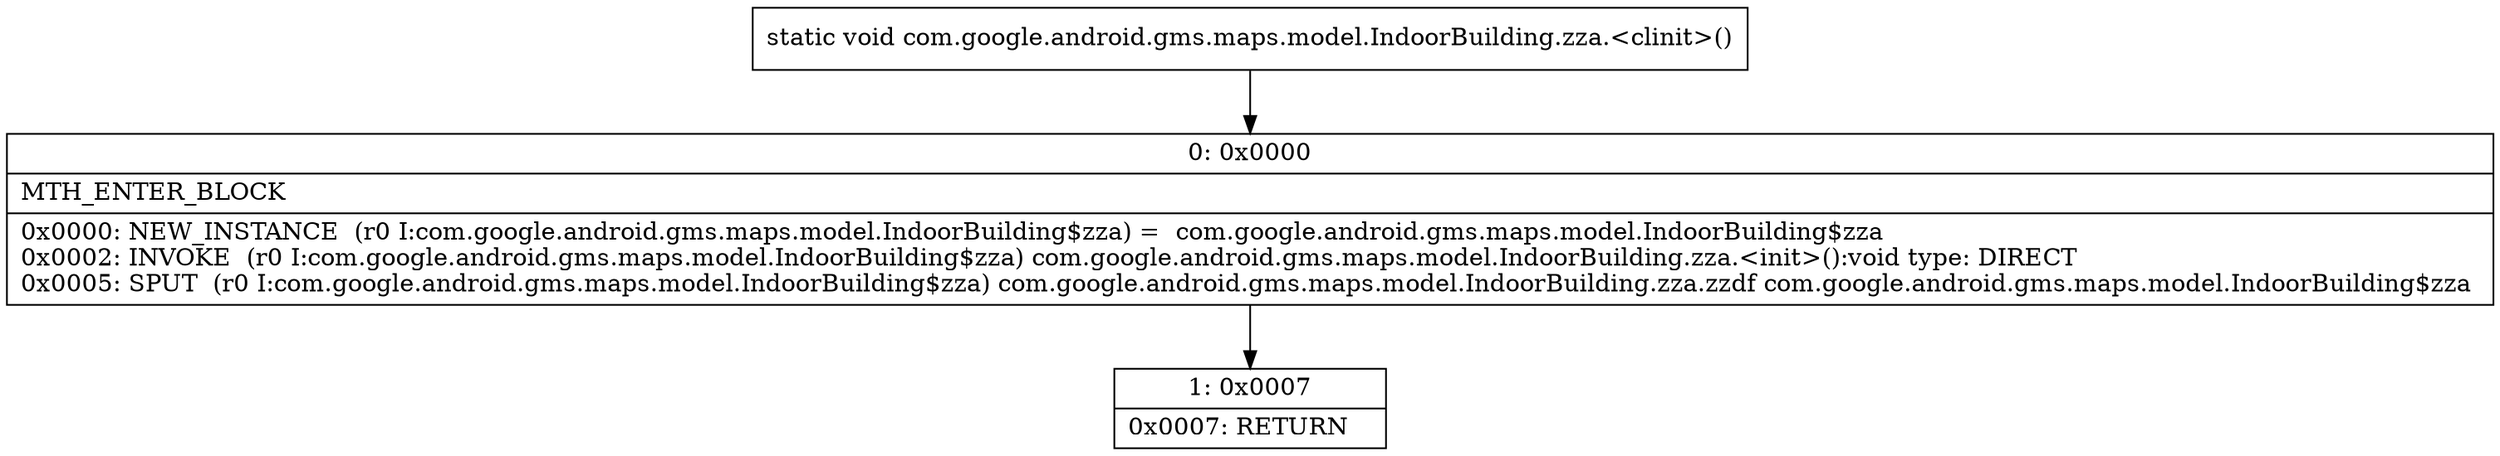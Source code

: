 digraph "CFG forcom.google.android.gms.maps.model.IndoorBuilding.zza.\<clinit\>()V" {
Node_0 [shape=record,label="{0\:\ 0x0000|MTH_ENTER_BLOCK\l|0x0000: NEW_INSTANCE  (r0 I:com.google.android.gms.maps.model.IndoorBuilding$zza) =  com.google.android.gms.maps.model.IndoorBuilding$zza \l0x0002: INVOKE  (r0 I:com.google.android.gms.maps.model.IndoorBuilding$zza) com.google.android.gms.maps.model.IndoorBuilding.zza.\<init\>():void type: DIRECT \l0x0005: SPUT  (r0 I:com.google.android.gms.maps.model.IndoorBuilding$zza) com.google.android.gms.maps.model.IndoorBuilding.zza.zzdf com.google.android.gms.maps.model.IndoorBuilding$zza \l}"];
Node_1 [shape=record,label="{1\:\ 0x0007|0x0007: RETURN   \l}"];
MethodNode[shape=record,label="{static void com.google.android.gms.maps.model.IndoorBuilding.zza.\<clinit\>() }"];
MethodNode -> Node_0;
Node_0 -> Node_1;
}


